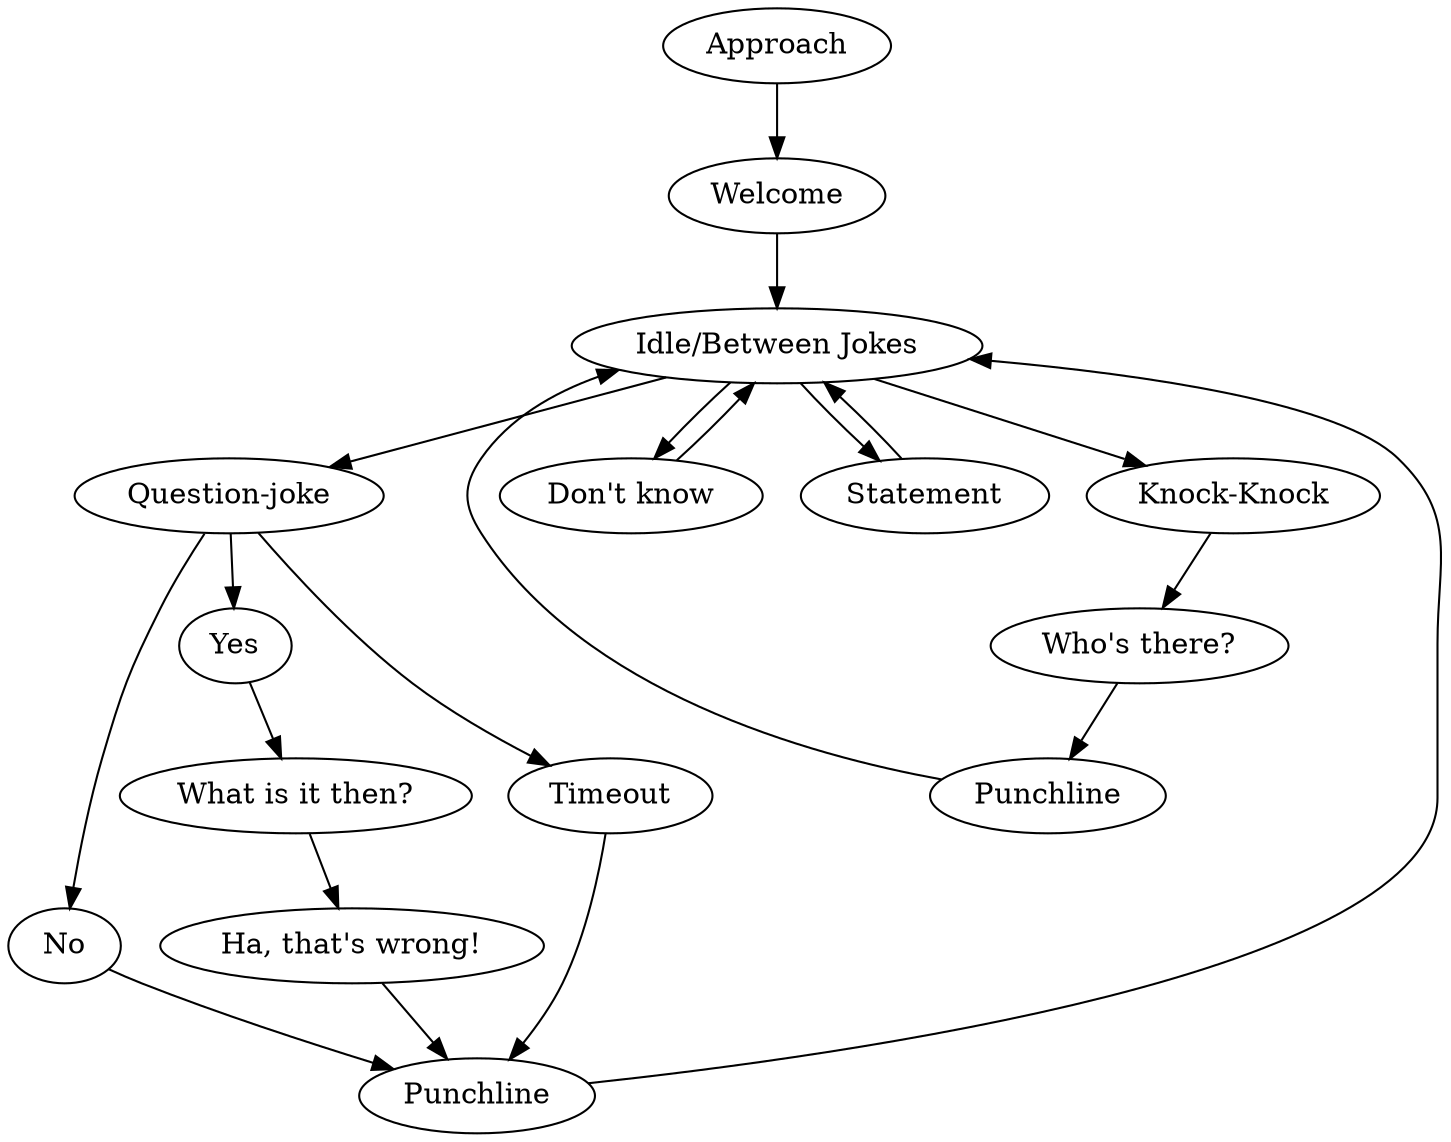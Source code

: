 digraph {
        1 -> 2;
        2 -> 3;

        // Knock-knock.
        3 -> 4 -> 5 -> 6 -> 3;

        // Question-style joke.
        3 -> 7 -> 8 -> 13;  // No
        7 -> 9 -> 11 -> 12 -> 13; // Yes
        7 -> 10 -> 13; // Timeout
        13 -> 3;

        // I don't know any jokes about that, but have you heard of...
        3 -> 14 -> 3;

        // Direct statement punchlines.
        3 -> 15 -> 3;

        1 [label="Approach"];
        2 [label="Welcome"];
        3 [label="Idle/Between Jokes"];

        4 [label="Knock-Knock"];
        5 [label="Who's there?"];
        6 [label="Punchline"];

        7 [label="Question-joke"];
        8 [label="No"];
        9 [label="Yes"];
        10 [label="Timeout"];
        11 [label="What is it then?"];
        12 [label="Ha, that's wrong!"];
        13 [label="Punchline"];

        14 [label="Don't know"];

        15 [label="Statement"]
}
